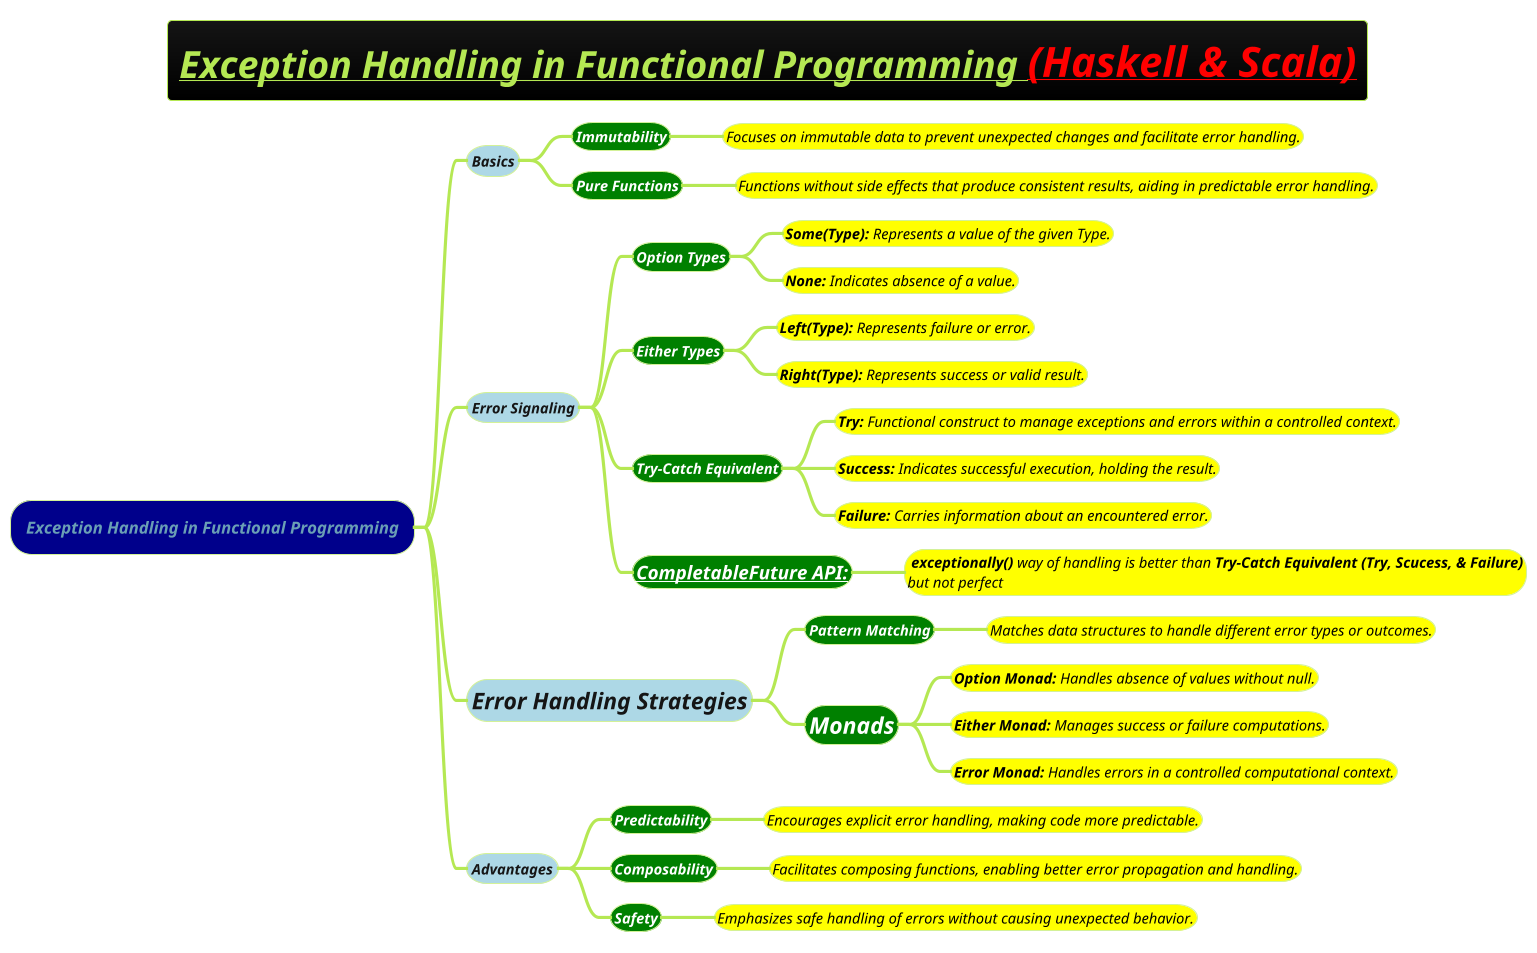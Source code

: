 @startmindmap
title =<i><b><u>Exception Handling in Functional Programming <color #red>(Haskell & Scala)
!theme hacker






*[#darkblue] <i>Exception Handling in Functional Programming
**[#lightblue] <i><color #blac><size:14>Basics
***[#green] <b><i><color #white><size:14>Immutability
****[#yellow] <i><color #black><size:14>Focuses on immutable data to prevent unexpected changes and facilitate error handling.
***[#green] <b><i><color #white><size:14>Pure Functions
****[#yellow] <i><color #black><size:14>Functions without side effects that produce consistent results, aiding in predictable error handling.
**[#lightblue] <i><color #blac><size:14>Error Signaling
***[#green] <b><i><color #white><size:14>Option Types
****[#yellow] <i><color #black><size:14>**Some(Type):** Represents a value of the given Type.
****[#yellow] <i><color #black><size:14>**None:** Indicates absence of a value.
***[#green] <b><i><color #white><size:14>Either Types
****[#yellow] <i><color #black><size:14>**Left(Type):** Represents failure or error.
****[#yellow] <i><color #black><size:14>**Right(Type):** Represents success or valid result.
***[#green] <b><i><color #white><size:14>Try-Catch Equivalent
****[#yellow] <i><color #black><size:14>**Try:** Functional construct to manage exceptions and errors within a controlled context.
****[#yellow] <i><color #black><size:14>**Success:** Indicates successful execution, holding the result.
****[#yellow] <i><color #black><size:14>**Failure:** Carries information about an encountered error.
***[#green] <b><i><color #white><size:18>[[docs/3-programming-languages/Venkat-Subramaniam/CompletableFuture.puml CompletableFuture API:]]
****[#yellow] <i><color #black><size:14> <b>exceptionally()</b> way of handling is better than <b>Try-Catch Equivalent (Try, Scucess, & Failure)\n<i><color #black><size:14>but not perfect
**[#lightblue] <i><color #blac><size:22>Error Handling Strategies
***[#green] <b><i><color #white><size:14>Pattern Matching
****[#yellow] <i><color #black><size:14>Matches data structures to handle different error types or outcomes.
***[#green] <b><i><color #white><size:22>Monads
****[#yellow] <i><color #black><size:14>**Option Monad:** Handles absence of values without null.
****[#yellow] <i><color #black><size:14>**Either Monad:** Manages success or failure computations.
****[#yellow] <i><color #black><size:14>**Error Monad:** Handles errors in a controlled computational context.
**[#lightblue] <i><color #blac><size:14>Advantages
***[#green] <b><i><color #white><size:14>Predictability
****[#yellow] <i><color #black><size:14>Encourages explicit error handling, making code more predictable.
***[#green] <b><i><color #white><size:14>Composability
****[#yellow] <i><color #black><size:14>Facilitates composing functions, enabling better error propagation and handling.
***[#green] <b><i><color #white><size:14>Safety
****[#yellow] <i><color #black><size:14>Emphasizes safe handling of errors without causing unexpected behavior.
@endmindmap
